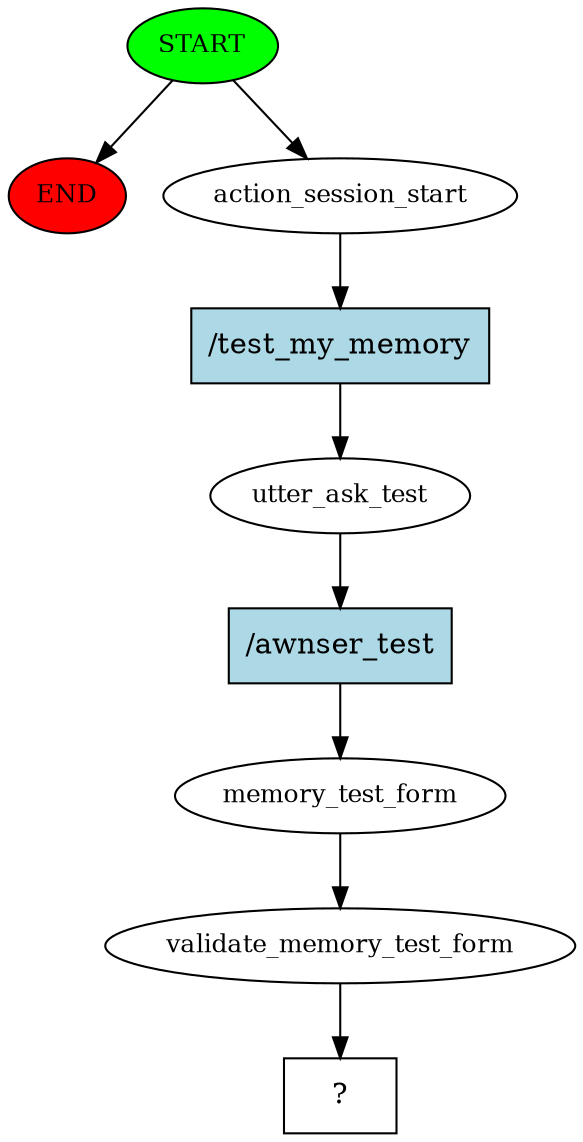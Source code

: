 digraph  {
0 [class="start active", fillcolor=green, fontsize=12, label=START, style=filled];
"-1" [class=end, fillcolor=red, fontsize=12, label=END, style=filled];
1 [class=active, fontsize=12, label=action_session_start];
2 [class=active, fontsize=12, label=utter_ask_test];
3 [class=active, fontsize=12, label=memory_test_form];
4 [class=active, fontsize=12, label=validate_memory_test_form];
5 [class="intent dashed active", label="  ?  ", shape=rect];
6 [class="intent active", fillcolor=lightblue, label="/test_my_memory", shape=rect, style=filled];
7 [class="intent active", fillcolor=lightblue, label="/awnser_test", shape=rect, style=filled];
0 -> "-1"  [class="", key=NONE, label=""];
0 -> 1  [class=active, key=NONE, label=""];
1 -> 6  [class=active, key=0];
2 -> 7  [class=active, key=0];
3 -> 4  [class=active, key=NONE, label=""];
4 -> 5  [class=active, key=NONE, label=""];
6 -> 2  [class=active, key=0];
7 -> 3  [class=active, key=0];
}
